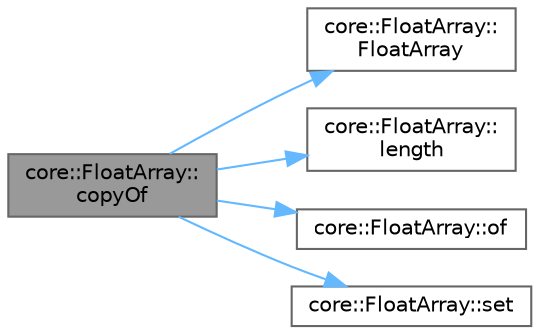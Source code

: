 digraph "core::FloatArray::copyOf"
{
 // INTERACTIVE_SVG=YES
 // LATEX_PDF_SIZE
  bgcolor="transparent";
  edge [fontname=Helvetica,fontsize=10,labelfontname=Helvetica,labelfontsize=10];
  node [fontname=Helvetica,fontsize=10,shape=box,height=0.2,width=0.4];
  rankdir="LR";
  Node1 [id="Node000001",label="core::FloatArray::\lcopyOf",height=0.2,width=0.4,color="gray40", fillcolor="grey60", style="filled", fontcolor="black",tooltip="Obtain newly created FloatArray instance with primitive float array, such as int8_t[],..."];
  Node1 -> Node2 [id="edge1_Node000001_Node000002",color="steelblue1",style="solid",tooltip=" "];
  Node2 [id="Node000002",label="core::FloatArray::\lFloatArray",height=0.2,width=0.4,color="grey40", fillcolor="white", style="filled",URL="$d7/d06/a00131.html#ac73b180aba7f0da22df18db169309edb",tooltip="Construct new FloatArray instance able to contains the given number of values."];
  Node1 -> Node3 [id="edge2_Node000001_Node000003",color="steelblue1",style="solid",tooltip=" "];
  Node3 [id="Node000003",label="core::FloatArray::\llength",height=0.2,width=0.4,color="grey40", fillcolor="white", style="filled",URL="$d7/d06/a00131.html#abd1f9be68e488548c8d6e57b2fbb46ed",tooltip="Return the number of values on this array."];
  Node1 -> Node4 [id="edge3_Node000001_Node000004",color="steelblue1",style="solid",tooltip=" "];
  Node4 [id="Node000004",label="core::FloatArray::of",height=0.2,width=0.4,color="grey40", fillcolor="white", style="filled",URL="$d7/d06/a00131.html#a5697c344e6b574d488b2771e6642ebc1",tooltip="Obtains newly created empty array."];
  Node1 -> Node5 [id="edge4_Node000001_Node000005",color="steelblue1",style="solid",tooltip=" "];
  Node5 [id="Node000005",label="core::FloatArray::set",height=0.2,width=0.4,color="grey40", fillcolor="white", style="filled",URL="$d7/d06/a00131.html#a3235e5715973db9ea8feed41e368b077",tooltip="Set value of element at specified index with specified new value."];
}
